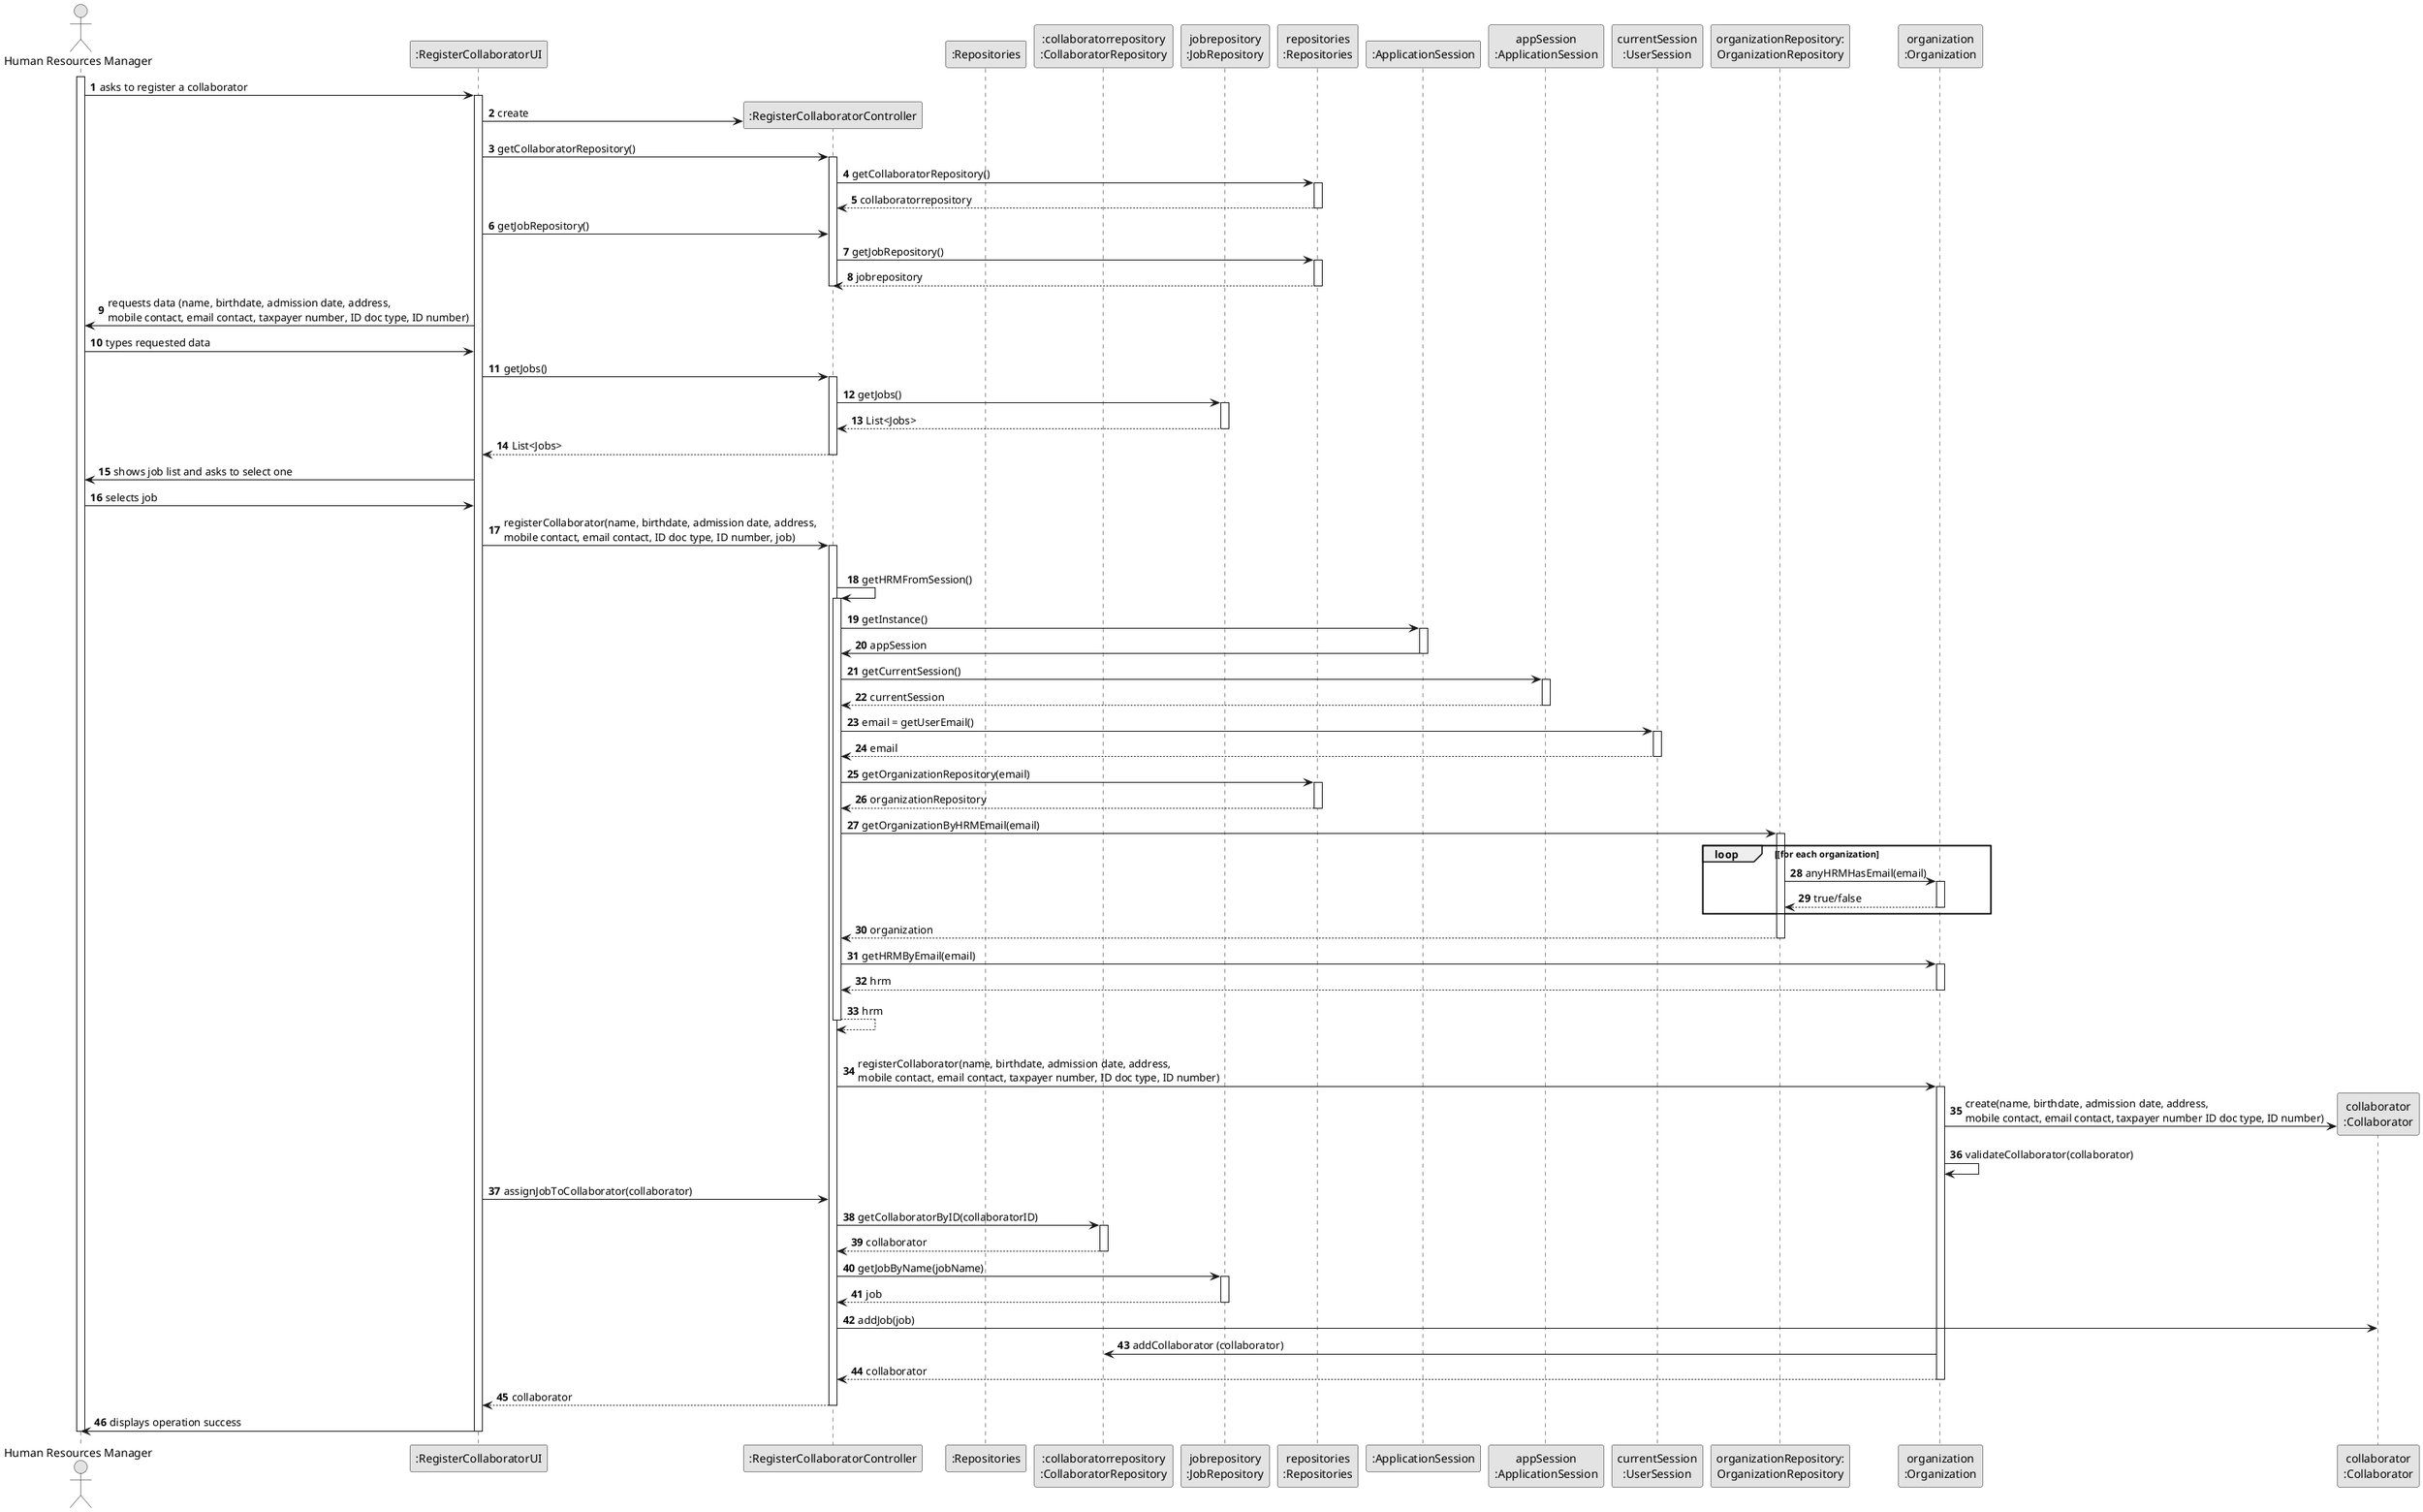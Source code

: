 @startuml
skinparam monochrome true
skinparam packageStyle rectangle
skinparam shadowing false

autonumber

'hide footbox
actor "Human Resources Manager" as ADM
participant ":RegisterCollaboratorUI" as UI
participant ":RegisterCollaboratorController" as CTRL
participant ":Repositories" as RepositorySingleton
participant ":collaboratorrepository\n:CollaboratorRepository" as CR
participant "jobrepository\n:JobRepository" as JR
participant "repositories\n:Repositories" as PLAT
participant ":ApplicationSession" as _APP
participant "appSession\n:ApplicationSession" as APP
participant "currentSession\n:UserSession" as SESSAO
participant "organizationRepository:\nOrganizationRepository" as OrganizationRepository
participant "organization\n:Organization" as ORG
participant "collaborator\n:Collaborator" as COLABORADOR

activate ADM

        ADM -> UI : asks to register a collaborator

        activate UI

'            UI --> ADM : requests data (name)
            'create CTRL
            UI -> CTRL** : create
             UI -> CTRL : getCollaboratorRepository()
             activate CTRL

                     CTRL -> PLAT : getCollaboratorRepository()
                             activate PLAT

                         PLAT --> CTRL : collaboratorrepository
                         deactivate PLAT

                     UI -> CTRL: getJobRepository()

                     CTRL -> PLAT : getJobRepository()
                             activate PLAT

                         PLAT --> CTRL : jobrepository
                         deactivate PLAT
                   deactivate CTRL

    UI -> ADM : requests data (name, birthdate, admission date, address, \nmobile contact, email contact, taxpayer number, ID doc type, ID number)


    ADM -> UI : types requested data

                UI -> CTRL: getJobs()
                activate CTRL

                         CTRL -> JR: getJobs()
                              activate JR

                         JR --> CTRL: List<Jobs>
                              deactivate JR

                         CTRL --> UI: List<Jobs>
            deactivate CTRL

    UI -> ADM : shows job list and asks to select one

    ADM -> UI : selects job


        UI -> CTRL : registerCollaborator(name, birthdate, admission date, address, \nmobile contact, email contact, ID doc type, ID number, job)
        activate CTRL

            |||
            CTRL -> CTRL : getHRMFromSession()
            activate CTRL

                CTRL -> _APP: getInstance()
                activate _APP
                    _APP -> CTRL: appSession
                deactivate _APP


                CTRL -> APP: getCurrentSession()
                activate APP

                    APP --> CTRL: currentSession
                deactivate APP

                CTRL -> SESSAO: email = getUserEmail()
                activate SESSAO

                    SESSAO --> CTRL: email
                deactivate SESSAO


                CTRL -> PLAT: getOrganizationRepository(email)
                activate PLAT

                    PLAT --> CTRL: organizationRepository
                deactivate PLAT


                CTRL -> OrganizationRepository: getOrganizationByHRMEmail(email)
                activate OrganizationRepository

                    loop [for each organization
                        OrganizationRepository -> ORG : anyHRMHasEmail(email)
                        activate ORG

                             ORG --> OrganizationRepository : true/false
                        deactivate ORG
                    end
                    OrganizationRepository --> CTRL : organization
                deactivate OrganizationRepository

                CTRL -> ORG: getHRMByEmail(email)
                activate ORG

                    ORG --> CTRL : hrm
                deactivate ORG

                CTRL --> CTRL : hrm
deactivate CTRL

            |||
            CTRL -> ORG: registerCollaborator(name, birthdate, admission date, address, \nmobile contact, email contact, taxpayer number, ID doc type, ID number)
            activate ORG
                       
                        ORG -> COLABORADOR**: create(name, birthdate, admission date, address, \nmobile contact, email contact, taxpayer number ID doc type, ID number)

                        ORG -> ORG : validateCollaborator(collaborator)

                        UI -> CTRL: assignJobToCollaborator(collaborator)

                        CTRL -> CR: getCollaboratorByID(collaboratorID)
                        activate CR

                        CR --> CTRL: collaborator
                        deactivate CR

                        CTRL -> JR: getJobByName(jobName)
                        activate JR

                        JR --> CTRL: job
                        deactivate JR

                        CTRL -> COLABORADOR: addJob(job)

                       ORG -> CR : addCollaborator (collaborator)


                   

                       ORG --> CTRL: collaborator

                       deactivate ORG







            deactivate ORG

            CTRL --> UI: collaborator
            deactivate CTRL
            UI -> ADM: displays operation success
    deactivate UI

deactivate ADM

@enduml